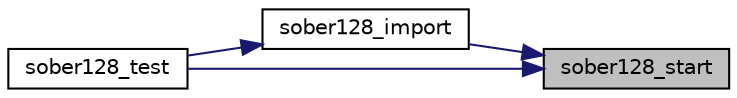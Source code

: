 digraph "sober128_start"
{
 // LATEX_PDF_SIZE
  edge [fontname="Helvetica",fontsize="10",labelfontname="Helvetica",labelfontsize="10"];
  node [fontname="Helvetica",fontsize="10",shape=record];
  rankdir="RL";
  Node69 [label="sober128_start",height=0.2,width=0.4,color="black", fillcolor="grey75", style="filled", fontcolor="black",tooltip="Start the PRNG."];
  Node69 -> Node70 [dir="back",color="midnightblue",fontsize="10",style="solid",fontname="Helvetica"];
  Node70 [label="sober128_import",height=0.2,width=0.4,color="black", fillcolor="white", style="filled",URL="$sober128_8c.html#abd0bdcc3d2a0436f74ab10b0c68fcbca",tooltip="Import a PRNG state."];
  Node70 -> Node71 [dir="back",color="midnightblue",fontsize="10",style="solid",fontname="Helvetica"];
  Node71 [label="sober128_test",height=0.2,width=0.4,color="black", fillcolor="white", style="filled",URL="$sober128_8c.html#ae89334392b56e0cb75d493a5bdba60b7",tooltip="PRNG self-test."];
  Node69 -> Node71 [dir="back",color="midnightblue",fontsize="10",style="solid",fontname="Helvetica"];
}
